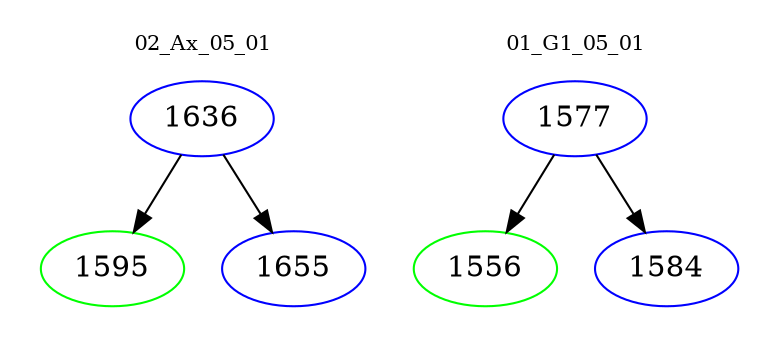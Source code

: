digraph{
subgraph cluster_0 {
color = white
label = "02_Ax_05_01";
fontsize=10;
T0_1636 [label="1636", color="blue"]
T0_1636 -> T0_1595 [color="black"]
T0_1595 [label="1595", color="green"]
T0_1636 -> T0_1655 [color="black"]
T0_1655 [label="1655", color="blue"]
}
subgraph cluster_1 {
color = white
label = "01_G1_05_01";
fontsize=10;
T1_1577 [label="1577", color="blue"]
T1_1577 -> T1_1556 [color="black"]
T1_1556 [label="1556", color="green"]
T1_1577 -> T1_1584 [color="black"]
T1_1584 [label="1584", color="blue"]
}
}
